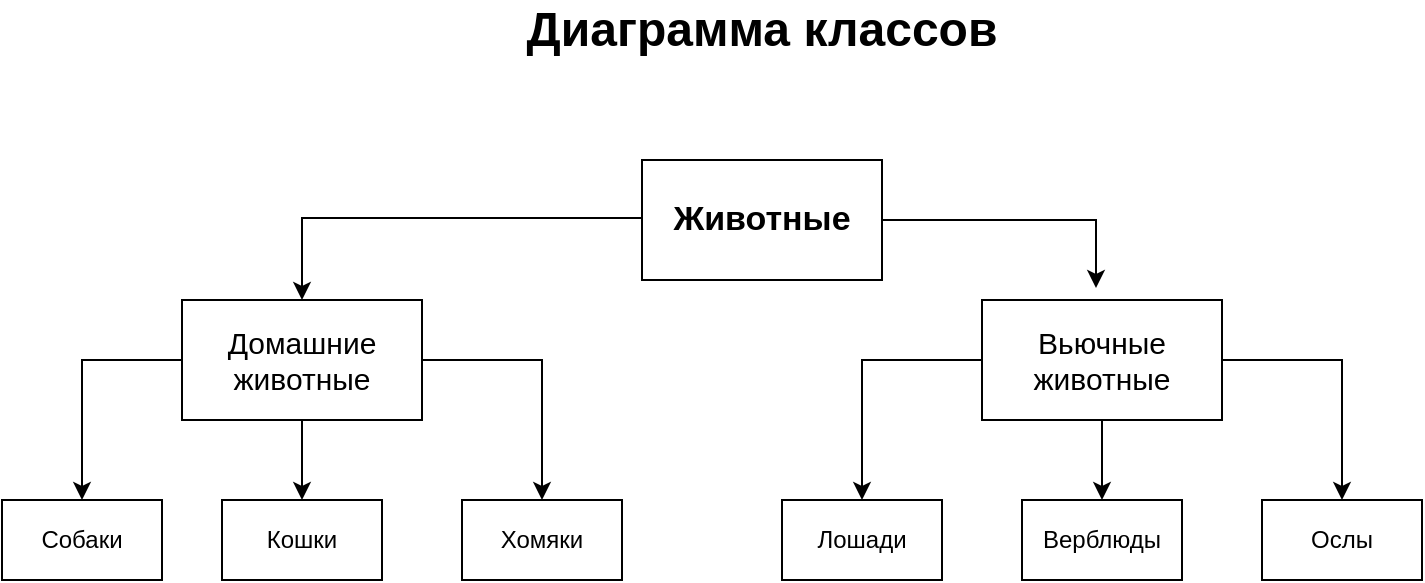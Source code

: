 <mxfile version="24.2.2" type="device">
  <diagram id="C5RBs43oDa-KdzZeNtuy" name="Page-1">
    <mxGraphModel dx="1434" dy="746" grid="1" gridSize="10" guides="1" tooltips="1" connect="1" arrows="1" fold="1" page="1" pageScale="1" pageWidth="827" pageHeight="1169" math="0" shadow="0">
      <root>
        <mxCell id="WIyWlLk6GJQsqaUBKTNV-0" />
        <mxCell id="WIyWlLk6GJQsqaUBKTNV-1" parent="WIyWlLk6GJQsqaUBKTNV-0" />
        <mxCell id="ENu6n3a7ZOMoVXsqburj-3" style="edgeStyle=orthogonalEdgeStyle;rounded=0;orthogonalLoop=1;jettySize=auto;html=1;exitX=0;exitY=0.5;exitDx=0;exitDy=0;entryX=0.917;entryY=0.017;entryDx=0;entryDy=0;entryPerimeter=0;" edge="1" parent="WIyWlLk6GJQsqaUBKTNV-1" source="ENu6n3a7ZOMoVXsqburj-0">
          <mxGeometry relative="1" as="geometry">
            <mxPoint x="160.0" y="180.0" as="targetPoint" />
            <mxPoint x="279.96" y="138.98" as="sourcePoint" />
            <Array as="points">
              <mxPoint x="330" y="139" />
              <mxPoint x="160" y="139" />
            </Array>
          </mxGeometry>
        </mxCell>
        <mxCell id="ENu6n3a7ZOMoVXsqburj-0" value="Животные" style="rounded=0;whiteSpace=wrap;html=1;fontStyle=1;fontSize=17;" vertex="1" parent="WIyWlLk6GJQsqaUBKTNV-1">
          <mxGeometry x="330" y="110" width="120" height="60" as="geometry" />
        </mxCell>
        <mxCell id="ENu6n3a7ZOMoVXsqburj-11" style="edgeStyle=orthogonalEdgeStyle;rounded=0;orthogonalLoop=1;jettySize=auto;html=1;entryX=0.5;entryY=0;entryDx=0;entryDy=0;" edge="1" parent="WIyWlLk6GJQsqaUBKTNV-1" source="ENu6n3a7ZOMoVXsqburj-1" target="ENu6n3a7ZOMoVXsqburj-5">
          <mxGeometry relative="1" as="geometry" />
        </mxCell>
        <mxCell id="ENu6n3a7ZOMoVXsqburj-12" style="edgeStyle=orthogonalEdgeStyle;rounded=0;orthogonalLoop=1;jettySize=auto;html=1;exitX=1;exitY=0.5;exitDx=0;exitDy=0;entryX=0.5;entryY=0;entryDx=0;entryDy=0;" edge="1" parent="WIyWlLk6GJQsqaUBKTNV-1" source="ENu6n3a7ZOMoVXsqburj-1" target="ENu6n3a7ZOMoVXsqburj-7">
          <mxGeometry relative="1" as="geometry" />
        </mxCell>
        <mxCell id="ENu6n3a7ZOMoVXsqburj-13" style="edgeStyle=orthogonalEdgeStyle;rounded=0;orthogonalLoop=1;jettySize=auto;html=1;entryX=0.5;entryY=0;entryDx=0;entryDy=0;" edge="1" parent="WIyWlLk6GJQsqaUBKTNV-1" source="ENu6n3a7ZOMoVXsqburj-1" target="ENu6n3a7ZOMoVXsqburj-6">
          <mxGeometry relative="1" as="geometry" />
        </mxCell>
        <mxCell id="ENu6n3a7ZOMoVXsqburj-1" value="&lt;span style=&quot;font-size: 15px; line-height: 107%;&quot;&gt;Домашние животные&lt;/span&gt;" style="rounded=0;whiteSpace=wrap;html=1;fontSize=15;" vertex="1" parent="WIyWlLk6GJQsqaUBKTNV-1">
          <mxGeometry x="100" y="180" width="120" height="60" as="geometry" />
        </mxCell>
        <mxCell id="ENu6n3a7ZOMoVXsqburj-14" style="edgeStyle=orthogonalEdgeStyle;rounded=0;orthogonalLoop=1;jettySize=auto;html=1;exitX=0;exitY=0.5;exitDx=0;exitDy=0;entryX=0.5;entryY=0;entryDx=0;entryDy=0;" edge="1" parent="WIyWlLk6GJQsqaUBKTNV-1" source="ENu6n3a7ZOMoVXsqburj-2" target="ENu6n3a7ZOMoVXsqburj-8">
          <mxGeometry relative="1" as="geometry" />
        </mxCell>
        <mxCell id="ENu6n3a7ZOMoVXsqburj-15" style="edgeStyle=orthogonalEdgeStyle;rounded=0;orthogonalLoop=1;jettySize=auto;html=1;entryX=0.5;entryY=0;entryDx=0;entryDy=0;" edge="1" parent="WIyWlLk6GJQsqaUBKTNV-1" source="ENu6n3a7ZOMoVXsqburj-2" target="ENu6n3a7ZOMoVXsqburj-9">
          <mxGeometry relative="1" as="geometry" />
        </mxCell>
        <mxCell id="ENu6n3a7ZOMoVXsqburj-16" style="edgeStyle=orthogonalEdgeStyle;rounded=0;orthogonalLoop=1;jettySize=auto;html=1;exitX=1;exitY=0.5;exitDx=0;exitDy=0;entryX=0.5;entryY=0;entryDx=0;entryDy=0;" edge="1" parent="WIyWlLk6GJQsqaUBKTNV-1" source="ENu6n3a7ZOMoVXsqburj-2" target="ENu6n3a7ZOMoVXsqburj-10">
          <mxGeometry relative="1" as="geometry" />
        </mxCell>
        <mxCell id="ENu6n3a7ZOMoVXsqburj-2" value="&lt;span style=&quot;font-size: 15px;&quot;&gt;Вьючные животные&lt;/span&gt;" style="rounded=0;whiteSpace=wrap;html=1;fontSize=15;" vertex="1" parent="WIyWlLk6GJQsqaUBKTNV-1">
          <mxGeometry x="500" y="180" width="120" height="60" as="geometry" />
        </mxCell>
        <mxCell id="ENu6n3a7ZOMoVXsqburj-4" style="edgeStyle=orthogonalEdgeStyle;rounded=0;orthogonalLoop=1;jettySize=auto;html=1;exitX=1;exitY=0.5;exitDx=0;exitDy=0;entryX=0.475;entryY=-0.1;entryDx=0;entryDy=0;entryPerimeter=0;" edge="1" parent="WIyWlLk6GJQsqaUBKTNV-1" source="ENu6n3a7ZOMoVXsqburj-0" target="ENu6n3a7ZOMoVXsqburj-2">
          <mxGeometry relative="1" as="geometry" />
        </mxCell>
        <mxCell id="ENu6n3a7ZOMoVXsqburj-5" value="Собаки" style="rounded=0;whiteSpace=wrap;html=1;" vertex="1" parent="WIyWlLk6GJQsqaUBKTNV-1">
          <mxGeometry x="10" y="280" width="80" height="40" as="geometry" />
        </mxCell>
        <mxCell id="ENu6n3a7ZOMoVXsqburj-6" value="Кошки" style="rounded=0;whiteSpace=wrap;html=1;" vertex="1" parent="WIyWlLk6GJQsqaUBKTNV-1">
          <mxGeometry x="120" y="280" width="80" height="40" as="geometry" />
        </mxCell>
        <mxCell id="ENu6n3a7ZOMoVXsqburj-7" value="Хомяки" style="rounded=0;whiteSpace=wrap;html=1;" vertex="1" parent="WIyWlLk6GJQsqaUBKTNV-1">
          <mxGeometry x="240" y="280" width="80" height="40" as="geometry" />
        </mxCell>
        <mxCell id="ENu6n3a7ZOMoVXsqburj-8" value="Лошади" style="rounded=0;whiteSpace=wrap;html=1;" vertex="1" parent="WIyWlLk6GJQsqaUBKTNV-1">
          <mxGeometry x="400" y="280" width="80" height="40" as="geometry" />
        </mxCell>
        <mxCell id="ENu6n3a7ZOMoVXsqburj-9" value="Верблюды" style="rounded=0;whiteSpace=wrap;html=1;" vertex="1" parent="WIyWlLk6GJQsqaUBKTNV-1">
          <mxGeometry x="520" y="280" width="80" height="40" as="geometry" />
        </mxCell>
        <mxCell id="ENu6n3a7ZOMoVXsqburj-10" value="Ослы" style="rounded=0;whiteSpace=wrap;html=1;" vertex="1" parent="WIyWlLk6GJQsqaUBKTNV-1">
          <mxGeometry x="640" y="280" width="80" height="40" as="geometry" />
        </mxCell>
        <mxCell id="ENu6n3a7ZOMoVXsqburj-17" value="&lt;font style=&quot;font-size: 24px;&quot;&gt;Диаграмма классов&lt;/font&gt;" style="text;html=1;align=center;verticalAlign=middle;whiteSpace=wrap;rounded=0;fontStyle=1" vertex="1" parent="WIyWlLk6GJQsqaUBKTNV-1">
          <mxGeometry x="227" y="30" width="326" height="30" as="geometry" />
        </mxCell>
      </root>
    </mxGraphModel>
  </diagram>
</mxfile>

